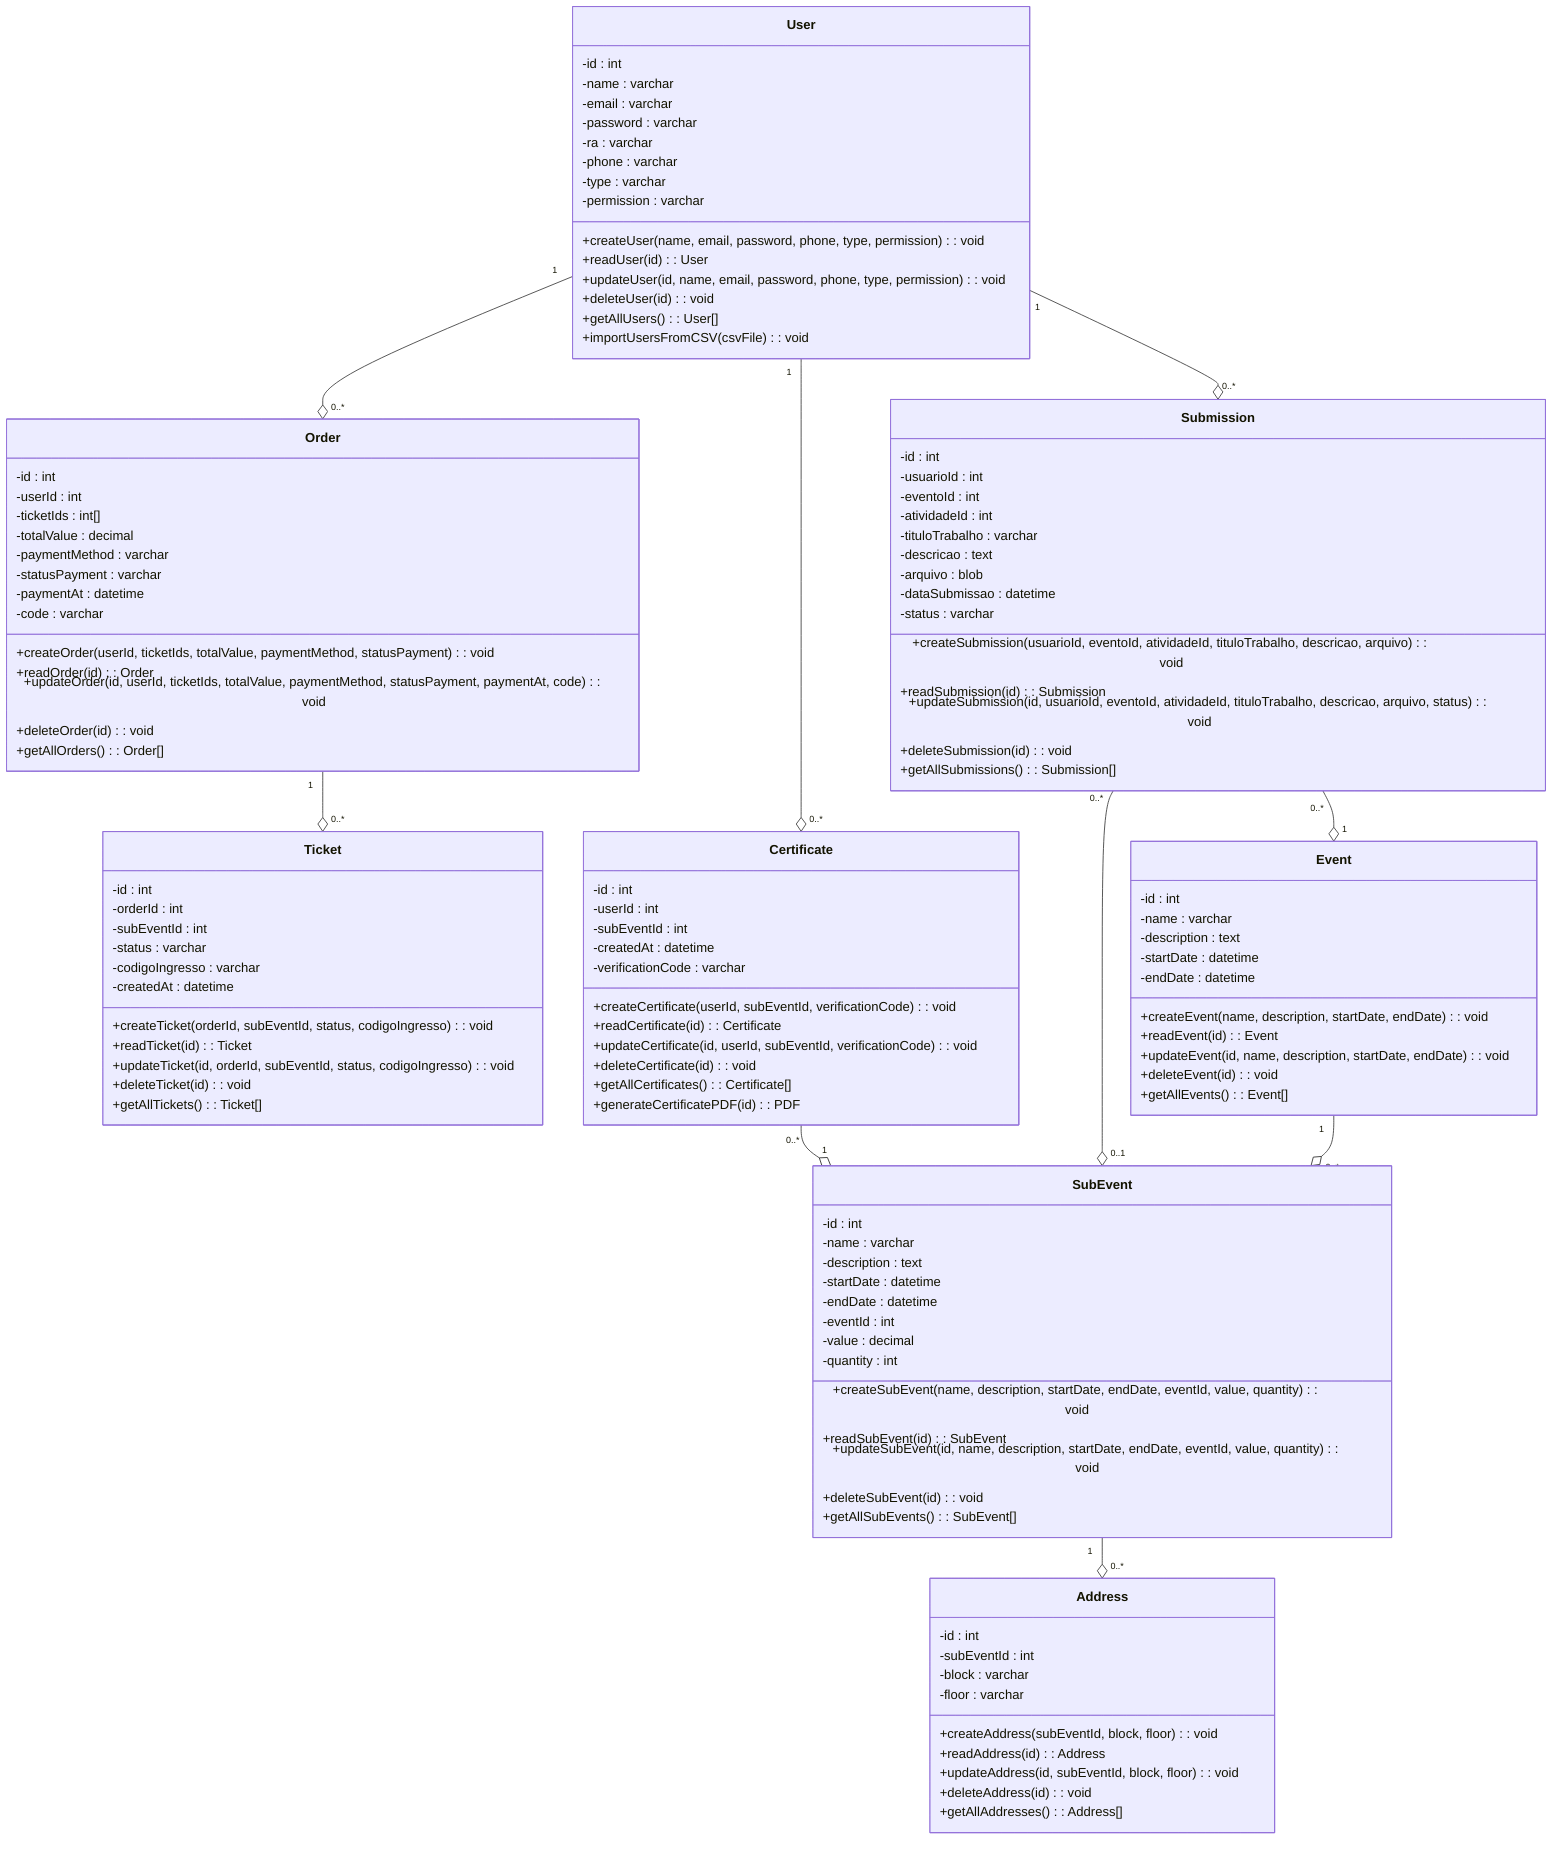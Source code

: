 classDiagram
    class User {
        -id : int
        -name : varchar
        -email : varchar
        -password : varchar
        -ra : varchar
        -phone : varchar
        -type : varchar
        -permission : varchar
        +createUser(name, email, password, phone, type, permission) : void
        +readUser(id) : User
        +updateUser(id, name, email, password, phone, type, permission) : void
        +deleteUser(id) : void
        +getAllUsers() : User[]
        +importUsersFromCSV(csvFile) : void
    }

    class Order {
        -id : int
        -userId : int
        -ticketIds : int[]
        -totalValue : decimal
        -paymentMethod : varchar
        -statusPayment : varchar
        -paymentAt : datetime
        -code : varchar
        +createOrder(userId, ticketIds, totalValue, paymentMethod, statusPayment) : void
        +readOrder(id) : Order
        +updateOrder(id, userId, ticketIds, totalValue, paymentMethod, statusPayment, paymentAt, code) : void
        +deleteOrder(id) : void
        +getAllOrders() : Order[]
    }

    class Ticket {
        -id : int
        -orderId : int
        -subEventId : int
        -status : varchar
        -codigoIngresso : varchar
        -createdAt : datetime
        +createTicket(orderId, subEventId, status, codigoIngresso) : void
        +readTicket(id) : Ticket
        +updateTicket(id, orderId, subEventId, status, codigoIngresso) : void
        +deleteTicket(id) : void
        +getAllTickets() : Ticket[]
    }

    class Certificate {
        -id : int
        -userId : int
        -subEventId : int
        -createdAt : datetime
        -verificationCode : varchar
        +createCertificate(userId, subEventId, verificationCode) : void
        +readCertificate(id) : Certificate
        +updateCertificate(id, userId, subEventId, verificationCode) : void
        +deleteCertificate(id) : void
        +getAllCertificates() : Certificate[]
        +generateCertificatePDF(id) : PDF
    }

    class Submission {
        -id : int
        -usuarioId : int
        -eventoId : int
        -atividadeId : int
        -tituloTrabalho : varchar
        -descricao : text
        -arquivo : blob
        -dataSubmissao : datetime
        -status : varchar
        +createSubmission(usuarioId, eventoId, atividadeId, tituloTrabalho, descricao, arquivo) : void
        +readSubmission(id) : Submission
        +updateSubmission(id, usuarioId, eventoId, atividadeId, tituloTrabalho, descricao, arquivo, status) : void
        +deleteSubmission(id) : void
        +getAllSubmissions() : Submission[]
    }

    class Event {
        -id : int
        -name : varchar
        -description : text
        -startDate : datetime
        -endDate : datetime
        +createEvent(name, description, startDate, endDate) : void
        +readEvent(id) : Event
        +updateEvent(id, name, description, startDate, endDate) : void
        +deleteEvent(id) : void
        +getAllEvents() : Event[]
    }

    class SubEvent {
        -id : int
        -name : varchar
        -description : text
        -startDate : datetime
        -endDate : datetime
        -eventId : int
        -value : decimal
        -quantity : int
        +createSubEvent(name, description, startDate, endDate, eventId, value, quantity) : void
        +readSubEvent(id) : SubEvent
        +updateSubEvent(id, name, description, startDate, endDate, eventId, value, quantity) : void
        +deleteSubEvent(id) : void
        +getAllSubEvents() : SubEvent[]
    }

    class Address {
        -id : int
        -subEventId : int
        -block : varchar
        -floor : varchar
        +createAddress(subEventId, block, floor) : void
        +readAddress(id) : Address
        +updateAddress(id, subEventId, block, floor) : void
        +deleteAddress(id) : void
        +getAllAddresses() : Address[]
    }

    User "1" --o "0..*" Order
    Order "1" --o "0..*" Ticket
    User "1" --o "0..*" Certificate
    Certificate "0..*" --o "1" SubEvent
    User "1" --o "0..*" Submission
    Submission "0..*" --o "1" Event
    Submission "0..*" --o "0..1" SubEvent
    Event "1" --o "0..*" SubEvent
    SubEvent "1" --o "0..*" Address